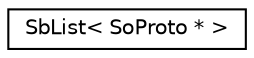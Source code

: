 digraph "Graphical Class Hierarchy"
{
 // LATEX_PDF_SIZE
  edge [fontname="Helvetica",fontsize="10",labelfontname="Helvetica",labelfontsize="10"];
  node [fontname="Helvetica",fontsize="10",shape=record];
  rankdir="LR";
  Node0 [label="SbList\< SoProto * \>",height=0.2,width=0.4,color="black", fillcolor="white", style="filled",URL="$classSbList.html",tooltip=" "];
}
